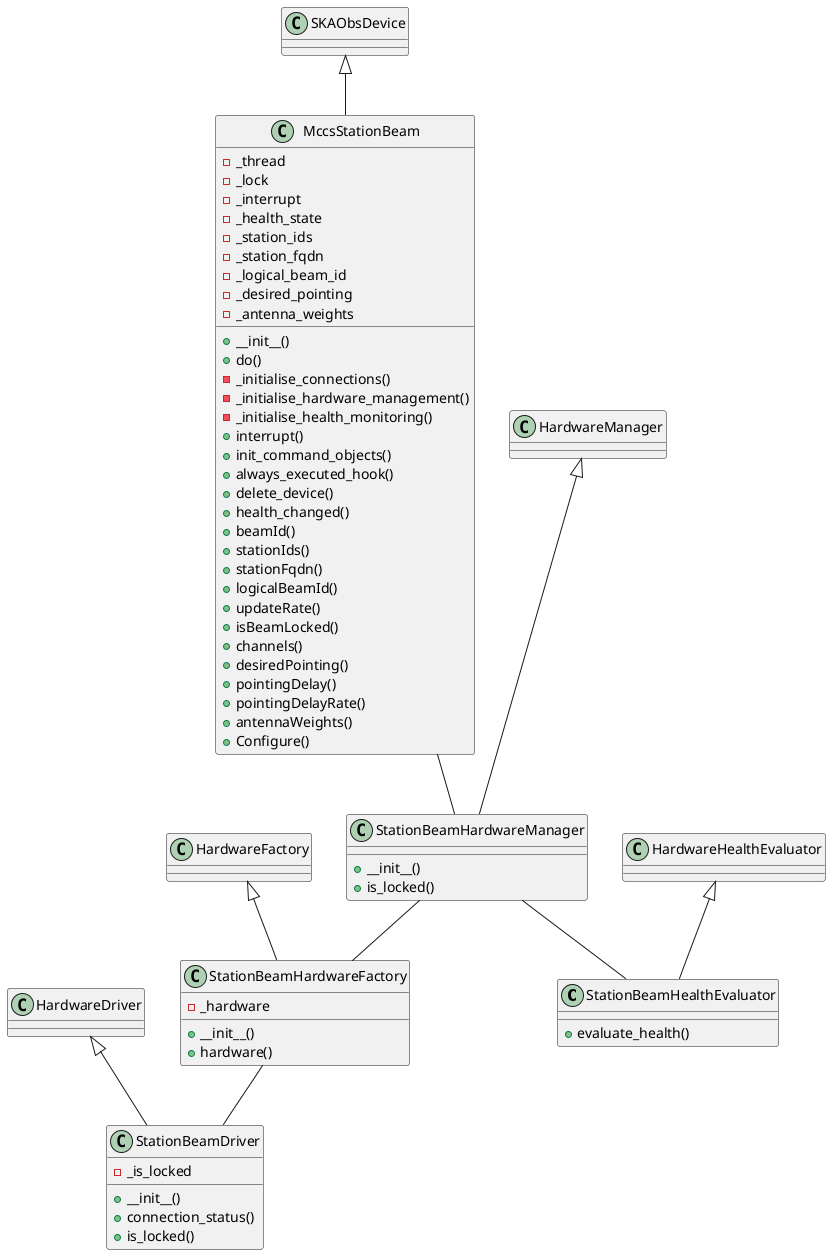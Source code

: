 @startuml
class StationBeamHealthEvaluator
StationBeamHealthEvaluator : +evaluate_health()
class StationBeamDriver
StationBeamDriver : +__init__()
StationBeamDriver : +connection_status()
StationBeamDriver : +is_locked()
class StationBeamHardwareFactory
StationBeamHardwareFactory : +__init__()
StationBeamHardwareFactory : +hardware()
class StationBeamHardwareManager
StationBeamHardwareManager : +__init__()
StationBeamHardwareManager : +is_locked()
class MccsStationBeam
MccsStationBeam : +__init__()
MccsStationBeam : +do()
MccsStationBeam : -_initialise_connections()
MccsStationBeam : -_initialise_hardware_management()
MccsStationBeam : -_initialise_health_monitoring()
MccsStationBeam : +interrupt()
MccsStationBeam : +init_command_objects()
MccsStationBeam : +always_executed_hook()
MccsStationBeam : +delete_device()
MccsStationBeam : +health_changed()
MccsStationBeam : +beamId()
MccsStationBeam : +stationIds()
MccsStationBeam : +stationFqdn()
MccsStationBeam : +logicalBeamId()
MccsStationBeam : +updateRate()
MccsStationBeam : +isBeamLocked()
MccsStationBeam : +channels()
MccsStationBeam : +desiredPointing()
MccsStationBeam : +pointingDelay()
MccsStationBeam : +pointingDelayRate()
MccsStationBeam : +antennaWeights()
MccsStationBeam : +Configure()
StationBeamDriver : -_is_locked
StationBeamHardwareFactory : -_hardware
MccsStationBeam : -_thread
MccsStationBeam : -_lock
MccsStationBeam : -_interrupt
MccsStationBeam : -_health_state
MccsStationBeam : -_station_ids
MccsStationBeam : -_station_fqdn
MccsStationBeam : -_logical_beam_id
MccsStationBeam : -_desired_pointing
MccsStationBeam : -_antenna_weights

HardwareHealthEvaluator <|-- StationBeamHealthEvaluator
HardwareDriver <|-- StationBeamDriver
HardwareFactory <|-- StationBeamHardwareFactory
HardwareManager <|-- StationBeamHardwareManager
SKAObsDevice <|-- MccsStationBeam
StationBeamHardwareFactory -- StationBeamDriver
StationBeamHardwareManager -- StationBeamHardwareFactory
StationBeamHardwareManager -- StationBeamHealthEvaluator
MccsStationBeam -- StationBeamHardwareManager
@enduml
